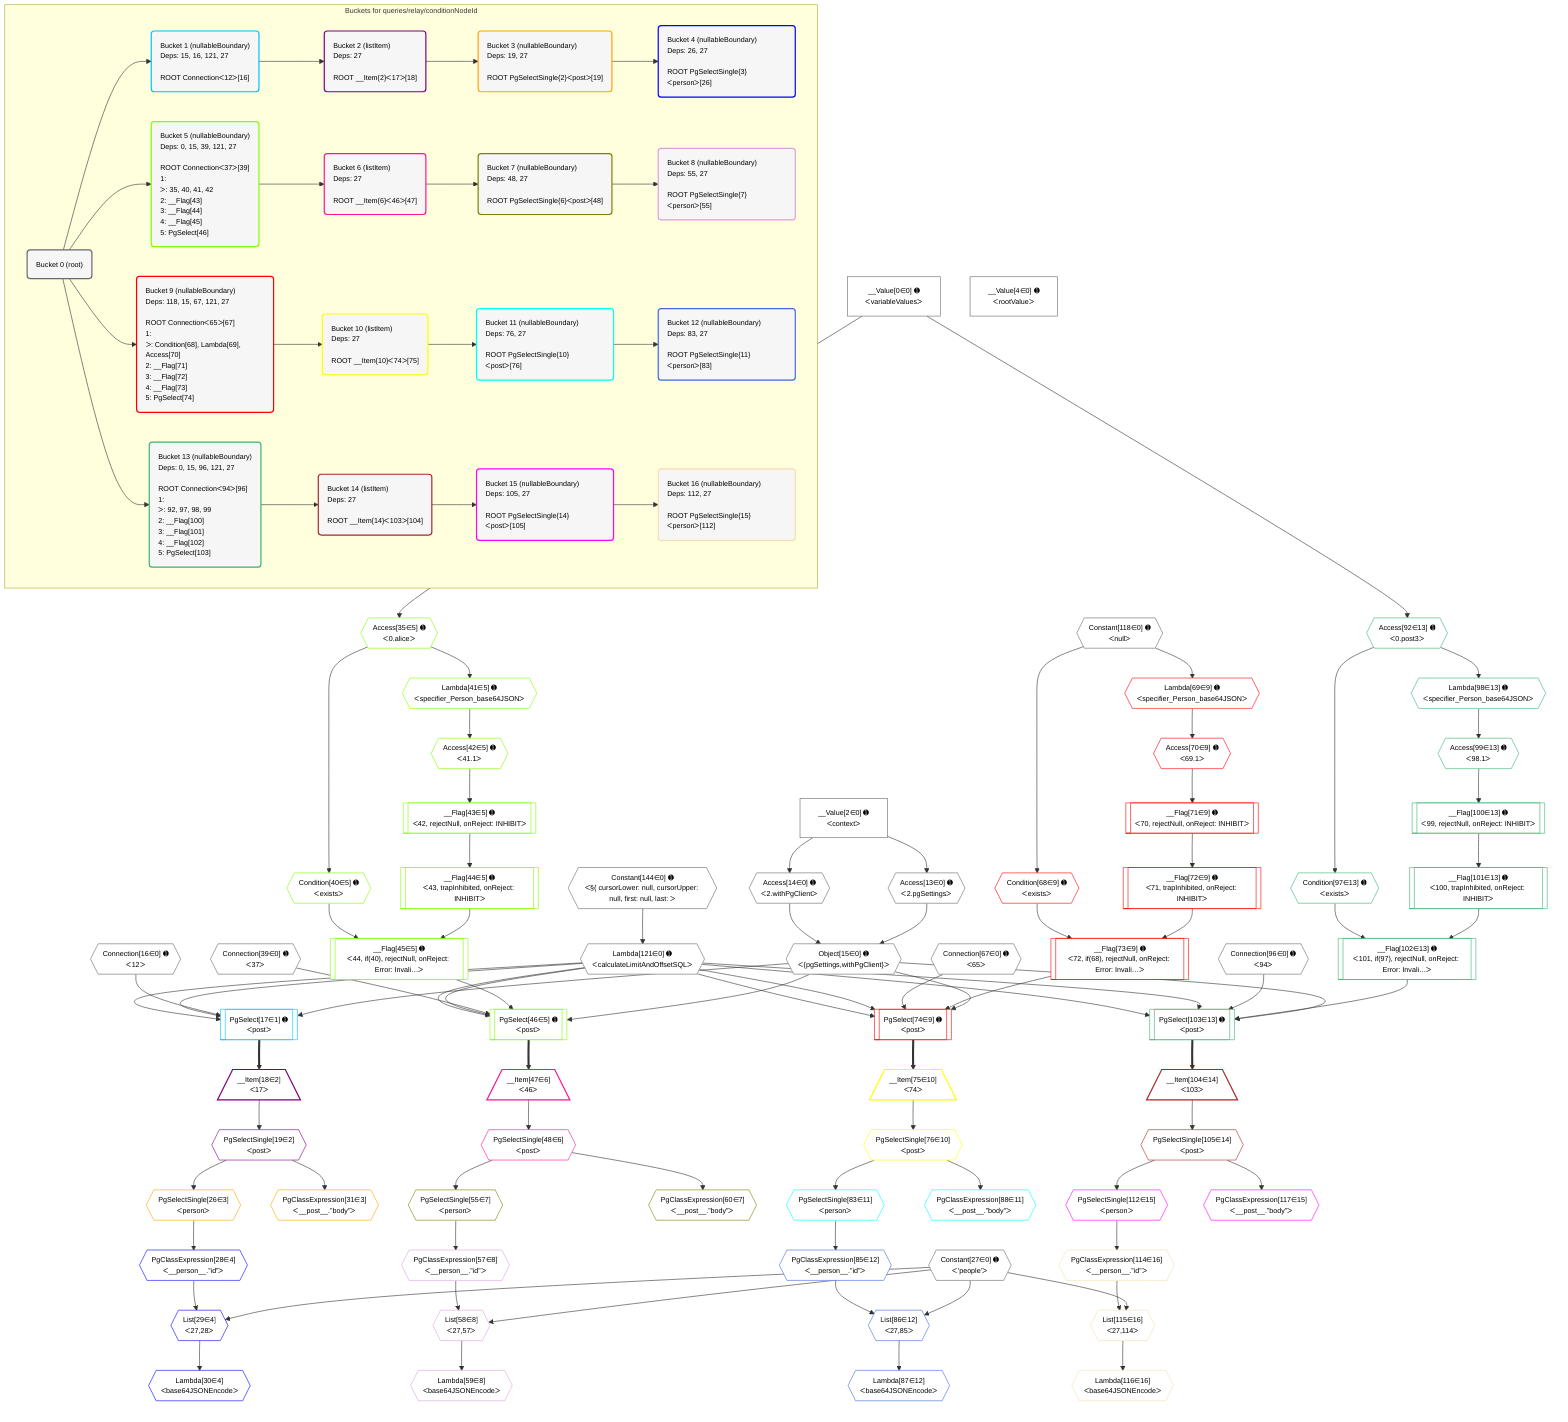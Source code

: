 %%{init: {'themeVariables': { 'fontSize': '12px'}}}%%
graph TD
    classDef path fill:#eee,stroke:#000,color:#000
    classDef plan fill:#fff,stroke-width:1px,color:#000
    classDef itemplan fill:#fff,stroke-width:2px,color:#000
    classDef unbatchedplan fill:#dff,stroke-width:1px,color:#000
    classDef sideeffectplan fill:#fcc,stroke-width:2px,color:#000
    classDef bucket fill:#f6f6f6,color:#000,stroke-width:2px,text-align:left


    %% plan dependencies
    Object15{{"Object[15∈0] ➊<br />ᐸ{pgSettings,withPgClient}ᐳ"}}:::plan
    Access13{{"Access[13∈0] ➊<br />ᐸ2.pgSettingsᐳ"}}:::plan
    Access14{{"Access[14∈0] ➊<br />ᐸ2.withPgClientᐳ"}}:::plan
    Access13 & Access14 --> Object15
    __Value2["__Value[2∈0] ➊<br />ᐸcontextᐳ"]:::plan
    __Value2 --> Access13
    __Value2 --> Access14
    Lambda121{{"Lambda[121∈0] ➊<br />ᐸcalculateLimitAndOffsetSQLᐳ"}}:::plan
    Constant144{{"Constant[144∈0] ➊<br />ᐸ§{ cursorLower: null, cursorUpper: null, first: null, last: ᐳ"}}:::plan
    Constant144 --> Lambda121
    __Value0["__Value[0∈0] ➊<br />ᐸvariableValuesᐳ"]:::plan
    __Value4["__Value[4∈0] ➊<br />ᐸrootValueᐳ"]:::plan
    Connection16{{"Connection[16∈0] ➊<br />ᐸ12ᐳ"}}:::plan
    Constant27{{"Constant[27∈0] ➊<br />ᐸ'people'ᐳ"}}:::plan
    Connection39{{"Connection[39∈0] ➊<br />ᐸ37ᐳ"}}:::plan
    Connection67{{"Connection[67∈0] ➊<br />ᐸ65ᐳ"}}:::plan
    Connection96{{"Connection[96∈0] ➊<br />ᐸ94ᐳ"}}:::plan
    Constant118{{"Constant[118∈0] ➊<br />ᐸnullᐳ"}}:::plan
    PgSelect17[["PgSelect[17∈1] ➊<br />ᐸpostᐳ"]]:::plan
    Object15 & Connection16 & Lambda121 & Lambda121 --> PgSelect17
    __Item18[/"__Item[18∈2]<br />ᐸ17ᐳ"\]:::itemplan
    PgSelect17 ==> __Item18
    PgSelectSingle19{{"PgSelectSingle[19∈2]<br />ᐸpostᐳ"}}:::plan
    __Item18 --> PgSelectSingle19
    PgSelectSingle26{{"PgSelectSingle[26∈3]<br />ᐸpersonᐳ"}}:::plan
    PgSelectSingle19 --> PgSelectSingle26
    PgClassExpression31{{"PgClassExpression[31∈3]<br />ᐸ__post__.”body”ᐳ"}}:::plan
    PgSelectSingle19 --> PgClassExpression31
    List29{{"List[29∈4]<br />ᐸ27,28ᐳ"}}:::plan
    PgClassExpression28{{"PgClassExpression[28∈4]<br />ᐸ__person__.”id”ᐳ"}}:::plan
    Constant27 & PgClassExpression28 --> List29
    PgSelectSingle26 --> PgClassExpression28
    Lambda30{{"Lambda[30∈4]<br />ᐸbase64JSONEncodeᐳ"}}:::plan
    List29 --> Lambda30
    PgSelect46[["PgSelect[46∈5] ➊<br />ᐸpostᐳ"]]:::plan
    __Flag45[["__Flag[45∈5] ➊<br />ᐸ44, if(40), rejectNull, onReject: Error: Invali…ᐳ"]]:::plan
    Object15 & __Flag45 & Connection39 & Lambda121 & Lambda121 --> PgSelect46
    __Flag44[["__Flag[44∈5] ➊<br />ᐸ43, trapInhibited, onReject: INHIBITᐳ"]]:::plan
    Condition40{{"Condition[40∈5] ➊<br />ᐸexistsᐳ"}}:::plan
    __Flag44 & Condition40 --> __Flag45
    Access35{{"Access[35∈5] ➊<br />ᐸ0.aliceᐳ"}}:::plan
    __Value0 --> Access35
    Access35 --> Condition40
    Lambda41{{"Lambda[41∈5] ➊<br />ᐸspecifier_Person_base64JSONᐳ"}}:::plan
    Access35 --> Lambda41
    Access42{{"Access[42∈5] ➊<br />ᐸ41.1ᐳ"}}:::plan
    Lambda41 --> Access42
    __Flag43[["__Flag[43∈5] ➊<br />ᐸ42, rejectNull, onReject: INHIBITᐳ"]]:::plan
    Access42 --> __Flag43
    __Flag43 --> __Flag44
    __Item47[/"__Item[47∈6]<br />ᐸ46ᐳ"\]:::itemplan
    PgSelect46 ==> __Item47
    PgSelectSingle48{{"PgSelectSingle[48∈6]<br />ᐸpostᐳ"}}:::plan
    __Item47 --> PgSelectSingle48
    PgSelectSingle55{{"PgSelectSingle[55∈7]<br />ᐸpersonᐳ"}}:::plan
    PgSelectSingle48 --> PgSelectSingle55
    PgClassExpression60{{"PgClassExpression[60∈7]<br />ᐸ__post__.”body”ᐳ"}}:::plan
    PgSelectSingle48 --> PgClassExpression60
    List58{{"List[58∈8]<br />ᐸ27,57ᐳ"}}:::plan
    PgClassExpression57{{"PgClassExpression[57∈8]<br />ᐸ__person__.”id”ᐳ"}}:::plan
    Constant27 & PgClassExpression57 --> List58
    PgSelectSingle55 --> PgClassExpression57
    Lambda59{{"Lambda[59∈8]<br />ᐸbase64JSONEncodeᐳ"}}:::plan
    List58 --> Lambda59
    PgSelect74[["PgSelect[74∈9] ➊<br />ᐸpostᐳ"]]:::plan
    __Flag73[["__Flag[73∈9] ➊<br />ᐸ72, if(68), rejectNull, onReject: Error: Invali…ᐳ"]]:::plan
    Object15 & __Flag73 & Connection67 & Lambda121 & Lambda121 --> PgSelect74
    __Flag72[["__Flag[72∈9] ➊<br />ᐸ71, trapInhibited, onReject: INHIBITᐳ"]]:::plan
    Condition68{{"Condition[68∈9] ➊<br />ᐸexistsᐳ"}}:::plan
    __Flag72 & Condition68 --> __Flag73
    Constant118 --> Condition68
    Lambda69{{"Lambda[69∈9] ➊<br />ᐸspecifier_Person_base64JSONᐳ"}}:::plan
    Constant118 --> Lambda69
    Access70{{"Access[70∈9] ➊<br />ᐸ69.1ᐳ"}}:::plan
    Lambda69 --> Access70
    __Flag71[["__Flag[71∈9] ➊<br />ᐸ70, rejectNull, onReject: INHIBITᐳ"]]:::plan
    Access70 --> __Flag71
    __Flag71 --> __Flag72
    __Item75[/"__Item[75∈10]<br />ᐸ74ᐳ"\]:::itemplan
    PgSelect74 ==> __Item75
    PgSelectSingle76{{"PgSelectSingle[76∈10]<br />ᐸpostᐳ"}}:::plan
    __Item75 --> PgSelectSingle76
    PgSelectSingle83{{"PgSelectSingle[83∈11]<br />ᐸpersonᐳ"}}:::plan
    PgSelectSingle76 --> PgSelectSingle83
    PgClassExpression88{{"PgClassExpression[88∈11]<br />ᐸ__post__.”body”ᐳ"}}:::plan
    PgSelectSingle76 --> PgClassExpression88
    List86{{"List[86∈12]<br />ᐸ27,85ᐳ"}}:::plan
    PgClassExpression85{{"PgClassExpression[85∈12]<br />ᐸ__person__.”id”ᐳ"}}:::plan
    Constant27 & PgClassExpression85 --> List86
    PgSelectSingle83 --> PgClassExpression85
    Lambda87{{"Lambda[87∈12]<br />ᐸbase64JSONEncodeᐳ"}}:::plan
    List86 --> Lambda87
    PgSelect103[["PgSelect[103∈13] ➊<br />ᐸpostᐳ"]]:::plan
    __Flag102[["__Flag[102∈13] ➊<br />ᐸ101, if(97), rejectNull, onReject: Error: Invali…ᐳ"]]:::plan
    Object15 & __Flag102 & Connection96 & Lambda121 & Lambda121 --> PgSelect103
    __Flag101[["__Flag[101∈13] ➊<br />ᐸ100, trapInhibited, onReject: INHIBITᐳ"]]:::plan
    Condition97{{"Condition[97∈13] ➊<br />ᐸexistsᐳ"}}:::plan
    __Flag101 & Condition97 --> __Flag102
    Access92{{"Access[92∈13] ➊<br />ᐸ0.post3ᐳ"}}:::plan
    __Value0 --> Access92
    Access92 --> Condition97
    Lambda98{{"Lambda[98∈13] ➊<br />ᐸspecifier_Person_base64JSONᐳ"}}:::plan
    Access92 --> Lambda98
    Access99{{"Access[99∈13] ➊<br />ᐸ98.1ᐳ"}}:::plan
    Lambda98 --> Access99
    __Flag100[["__Flag[100∈13] ➊<br />ᐸ99, rejectNull, onReject: INHIBITᐳ"]]:::plan
    Access99 --> __Flag100
    __Flag100 --> __Flag101
    __Item104[/"__Item[104∈14]<br />ᐸ103ᐳ"\]:::itemplan
    PgSelect103 ==> __Item104
    PgSelectSingle105{{"PgSelectSingle[105∈14]<br />ᐸpostᐳ"}}:::plan
    __Item104 --> PgSelectSingle105
    PgSelectSingle112{{"PgSelectSingle[112∈15]<br />ᐸpersonᐳ"}}:::plan
    PgSelectSingle105 --> PgSelectSingle112
    PgClassExpression117{{"PgClassExpression[117∈15]<br />ᐸ__post__.”body”ᐳ"}}:::plan
    PgSelectSingle105 --> PgClassExpression117
    List115{{"List[115∈16]<br />ᐸ27,114ᐳ"}}:::plan
    PgClassExpression114{{"PgClassExpression[114∈16]<br />ᐸ__person__.”id”ᐳ"}}:::plan
    Constant27 & PgClassExpression114 --> List115
    PgSelectSingle112 --> PgClassExpression114
    Lambda116{{"Lambda[116∈16]<br />ᐸbase64JSONEncodeᐳ"}}:::plan
    List115 --> Lambda116

    %% define steps

    subgraph "Buckets for queries/relay/conditionNodeId"
    Bucket0("Bucket 0 (root)"):::bucket
    classDef bucket0 stroke:#696969
    class Bucket0,__Value0,__Value2,__Value4,Access13,Access14,Object15,Connection16,Constant27,Connection39,Connection67,Connection96,Constant118,Lambda121,Constant144 bucket0
    Bucket1("Bucket 1 (nullableBoundary)<br />Deps: 15, 16, 121, 27<br /><br />ROOT Connectionᐸ12ᐳ[16]"):::bucket
    classDef bucket1 stroke:#00bfff
    class Bucket1,PgSelect17 bucket1
    Bucket2("Bucket 2 (listItem)<br />Deps: 27<br /><br />ROOT __Item{2}ᐸ17ᐳ[18]"):::bucket
    classDef bucket2 stroke:#7f007f
    class Bucket2,__Item18,PgSelectSingle19 bucket2
    Bucket3("Bucket 3 (nullableBoundary)<br />Deps: 19, 27<br /><br />ROOT PgSelectSingle{2}ᐸpostᐳ[19]"):::bucket
    classDef bucket3 stroke:#ffa500
    class Bucket3,PgSelectSingle26,PgClassExpression31 bucket3
    Bucket4("Bucket 4 (nullableBoundary)<br />Deps: 26, 27<br /><br />ROOT PgSelectSingle{3}ᐸpersonᐳ[26]"):::bucket
    classDef bucket4 stroke:#0000ff
    class Bucket4,PgClassExpression28,List29,Lambda30 bucket4
    Bucket5("Bucket 5 (nullableBoundary)<br />Deps: 0, 15, 39, 121, 27<br /><br />ROOT Connectionᐸ37ᐳ[39]<br />1: <br />ᐳ: 35, 40, 41, 42<br />2: __Flag[43]<br />3: __Flag[44]<br />4: __Flag[45]<br />5: PgSelect[46]"):::bucket
    classDef bucket5 stroke:#7fff00
    class Bucket5,Access35,Condition40,Lambda41,Access42,__Flag43,__Flag44,__Flag45,PgSelect46 bucket5
    Bucket6("Bucket 6 (listItem)<br />Deps: 27<br /><br />ROOT __Item{6}ᐸ46ᐳ[47]"):::bucket
    classDef bucket6 stroke:#ff1493
    class Bucket6,__Item47,PgSelectSingle48 bucket6
    Bucket7("Bucket 7 (nullableBoundary)<br />Deps: 48, 27<br /><br />ROOT PgSelectSingle{6}ᐸpostᐳ[48]"):::bucket
    classDef bucket7 stroke:#808000
    class Bucket7,PgSelectSingle55,PgClassExpression60 bucket7
    Bucket8("Bucket 8 (nullableBoundary)<br />Deps: 55, 27<br /><br />ROOT PgSelectSingle{7}ᐸpersonᐳ[55]"):::bucket
    classDef bucket8 stroke:#dda0dd
    class Bucket8,PgClassExpression57,List58,Lambda59 bucket8
    Bucket9("Bucket 9 (nullableBoundary)<br />Deps: 118, 15, 67, 121, 27<br /><br />ROOT Connectionᐸ65ᐳ[67]<br />1: <br />ᐳ: Condition[68], Lambda[69], Access[70]<br />2: __Flag[71]<br />3: __Flag[72]<br />4: __Flag[73]<br />5: PgSelect[74]"):::bucket
    classDef bucket9 stroke:#ff0000
    class Bucket9,Condition68,Lambda69,Access70,__Flag71,__Flag72,__Flag73,PgSelect74 bucket9
    Bucket10("Bucket 10 (listItem)<br />Deps: 27<br /><br />ROOT __Item{10}ᐸ74ᐳ[75]"):::bucket
    classDef bucket10 stroke:#ffff00
    class Bucket10,__Item75,PgSelectSingle76 bucket10
    Bucket11("Bucket 11 (nullableBoundary)<br />Deps: 76, 27<br /><br />ROOT PgSelectSingle{10}ᐸpostᐳ[76]"):::bucket
    classDef bucket11 stroke:#00ffff
    class Bucket11,PgSelectSingle83,PgClassExpression88 bucket11
    Bucket12("Bucket 12 (nullableBoundary)<br />Deps: 83, 27<br /><br />ROOT PgSelectSingle{11}ᐸpersonᐳ[83]"):::bucket
    classDef bucket12 stroke:#4169e1
    class Bucket12,PgClassExpression85,List86,Lambda87 bucket12
    Bucket13("Bucket 13 (nullableBoundary)<br />Deps: 0, 15, 96, 121, 27<br /><br />ROOT Connectionᐸ94ᐳ[96]<br />1: <br />ᐳ: 92, 97, 98, 99<br />2: __Flag[100]<br />3: __Flag[101]<br />4: __Flag[102]<br />5: PgSelect[103]"):::bucket
    classDef bucket13 stroke:#3cb371
    class Bucket13,Access92,Condition97,Lambda98,Access99,__Flag100,__Flag101,__Flag102,PgSelect103 bucket13
    Bucket14("Bucket 14 (listItem)<br />Deps: 27<br /><br />ROOT __Item{14}ᐸ103ᐳ[104]"):::bucket
    classDef bucket14 stroke:#a52a2a
    class Bucket14,__Item104,PgSelectSingle105 bucket14
    Bucket15("Bucket 15 (nullableBoundary)<br />Deps: 105, 27<br /><br />ROOT PgSelectSingle{14}ᐸpostᐳ[105]"):::bucket
    classDef bucket15 stroke:#ff00ff
    class Bucket15,PgSelectSingle112,PgClassExpression117 bucket15
    Bucket16("Bucket 16 (nullableBoundary)<br />Deps: 112, 27<br /><br />ROOT PgSelectSingle{15}ᐸpersonᐳ[112]"):::bucket
    classDef bucket16 stroke:#f5deb3
    class Bucket16,PgClassExpression114,List115,Lambda116 bucket16
    Bucket0 --> Bucket1 & Bucket5 & Bucket9 & Bucket13
    Bucket1 --> Bucket2
    Bucket2 --> Bucket3
    Bucket3 --> Bucket4
    Bucket5 --> Bucket6
    Bucket6 --> Bucket7
    Bucket7 --> Bucket8
    Bucket9 --> Bucket10
    Bucket10 --> Bucket11
    Bucket11 --> Bucket12
    Bucket13 --> Bucket14
    Bucket14 --> Bucket15
    Bucket15 --> Bucket16
    end